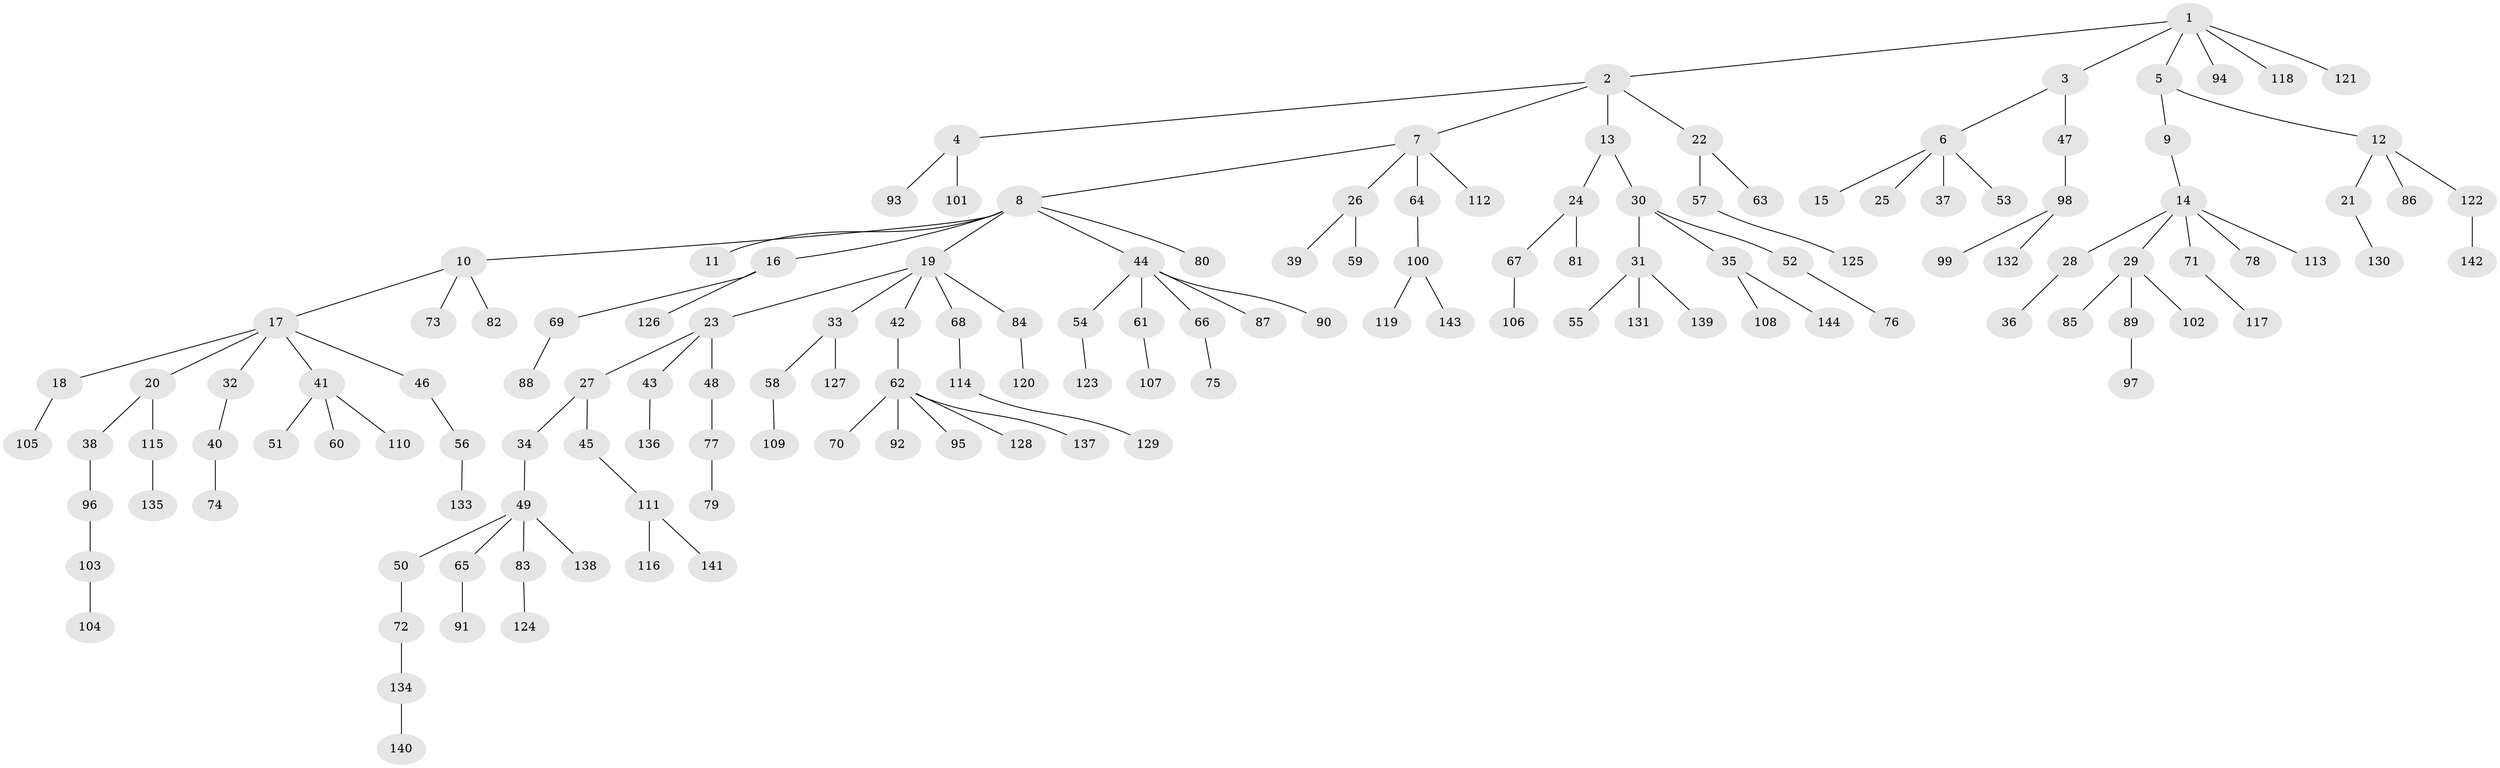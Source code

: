 // coarse degree distribution, {3: 0.2222222222222222, 4: 0.06666666666666667, 1: 0.5333333333333333, 5: 0.044444444444444446, 2: 0.13333333333333333}
// Generated by graph-tools (version 1.1) at 2025/51/03/04/25 22:51:38]
// undirected, 144 vertices, 143 edges
graph export_dot {
  node [color=gray90,style=filled];
  1;
  2;
  3;
  4;
  5;
  6;
  7;
  8;
  9;
  10;
  11;
  12;
  13;
  14;
  15;
  16;
  17;
  18;
  19;
  20;
  21;
  22;
  23;
  24;
  25;
  26;
  27;
  28;
  29;
  30;
  31;
  32;
  33;
  34;
  35;
  36;
  37;
  38;
  39;
  40;
  41;
  42;
  43;
  44;
  45;
  46;
  47;
  48;
  49;
  50;
  51;
  52;
  53;
  54;
  55;
  56;
  57;
  58;
  59;
  60;
  61;
  62;
  63;
  64;
  65;
  66;
  67;
  68;
  69;
  70;
  71;
  72;
  73;
  74;
  75;
  76;
  77;
  78;
  79;
  80;
  81;
  82;
  83;
  84;
  85;
  86;
  87;
  88;
  89;
  90;
  91;
  92;
  93;
  94;
  95;
  96;
  97;
  98;
  99;
  100;
  101;
  102;
  103;
  104;
  105;
  106;
  107;
  108;
  109;
  110;
  111;
  112;
  113;
  114;
  115;
  116;
  117;
  118;
  119;
  120;
  121;
  122;
  123;
  124;
  125;
  126;
  127;
  128;
  129;
  130;
  131;
  132;
  133;
  134;
  135;
  136;
  137;
  138;
  139;
  140;
  141;
  142;
  143;
  144;
  1 -- 2;
  1 -- 3;
  1 -- 5;
  1 -- 94;
  1 -- 118;
  1 -- 121;
  2 -- 4;
  2 -- 7;
  2 -- 13;
  2 -- 22;
  3 -- 6;
  3 -- 47;
  4 -- 93;
  4 -- 101;
  5 -- 9;
  5 -- 12;
  6 -- 15;
  6 -- 25;
  6 -- 37;
  6 -- 53;
  7 -- 8;
  7 -- 26;
  7 -- 64;
  7 -- 112;
  8 -- 10;
  8 -- 11;
  8 -- 16;
  8 -- 19;
  8 -- 44;
  8 -- 80;
  9 -- 14;
  10 -- 17;
  10 -- 73;
  10 -- 82;
  12 -- 21;
  12 -- 86;
  12 -- 122;
  13 -- 24;
  13 -- 30;
  14 -- 28;
  14 -- 29;
  14 -- 71;
  14 -- 78;
  14 -- 113;
  16 -- 69;
  16 -- 126;
  17 -- 18;
  17 -- 20;
  17 -- 32;
  17 -- 41;
  17 -- 46;
  18 -- 105;
  19 -- 23;
  19 -- 33;
  19 -- 42;
  19 -- 68;
  19 -- 84;
  20 -- 38;
  20 -- 115;
  21 -- 130;
  22 -- 57;
  22 -- 63;
  23 -- 27;
  23 -- 43;
  23 -- 48;
  24 -- 67;
  24 -- 81;
  26 -- 39;
  26 -- 59;
  27 -- 34;
  27 -- 45;
  28 -- 36;
  29 -- 85;
  29 -- 89;
  29 -- 102;
  30 -- 31;
  30 -- 35;
  30 -- 52;
  31 -- 55;
  31 -- 131;
  31 -- 139;
  32 -- 40;
  33 -- 58;
  33 -- 127;
  34 -- 49;
  35 -- 108;
  35 -- 144;
  38 -- 96;
  40 -- 74;
  41 -- 51;
  41 -- 60;
  41 -- 110;
  42 -- 62;
  43 -- 136;
  44 -- 54;
  44 -- 61;
  44 -- 66;
  44 -- 87;
  44 -- 90;
  45 -- 111;
  46 -- 56;
  47 -- 98;
  48 -- 77;
  49 -- 50;
  49 -- 65;
  49 -- 83;
  49 -- 138;
  50 -- 72;
  52 -- 76;
  54 -- 123;
  56 -- 133;
  57 -- 125;
  58 -- 109;
  61 -- 107;
  62 -- 70;
  62 -- 92;
  62 -- 95;
  62 -- 128;
  62 -- 137;
  64 -- 100;
  65 -- 91;
  66 -- 75;
  67 -- 106;
  68 -- 114;
  69 -- 88;
  71 -- 117;
  72 -- 134;
  77 -- 79;
  83 -- 124;
  84 -- 120;
  89 -- 97;
  96 -- 103;
  98 -- 99;
  98 -- 132;
  100 -- 119;
  100 -- 143;
  103 -- 104;
  111 -- 116;
  111 -- 141;
  114 -- 129;
  115 -- 135;
  122 -- 142;
  134 -- 140;
}
